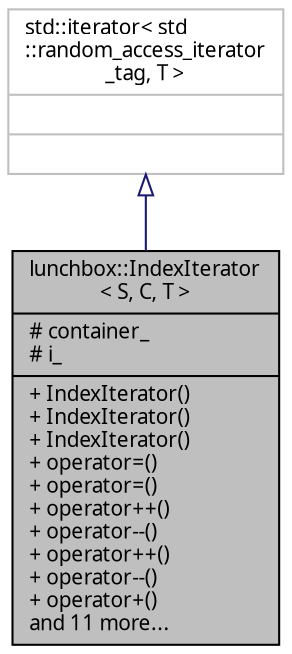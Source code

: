digraph "lunchbox::IndexIterator&lt; S, C, T &gt;"
{
  edge [fontname="Sans",fontsize="10",labelfontname="Sans",labelfontsize="10"];
  node [fontname="Sans",fontsize="10",shape=record];
  Node1 [label="{lunchbox::IndexIterator\l\< S, C, T \>\n|# container_\l# i_\l|+ IndexIterator()\l+ IndexIterator()\l+ IndexIterator()\l+ operator=()\l+ operator=()\l+ operator++()\l+ operator--()\l+ operator++()\l+ operator--()\l+ operator+()\land 11 more...\l}",height=0.2,width=0.4,color="black", fillcolor="grey75", style="filled" fontcolor="black"];
  Node2 -> Node1 [dir="back",color="midnightblue",fontsize="10",style="solid",arrowtail="onormal",fontname="Sans"];
  Node2 [label="{std::iterator\< std\l::random_access_iterator\l_tag, T \>\n||}",height=0.2,width=0.4,color="grey75", fillcolor="white", style="filled"];
}
